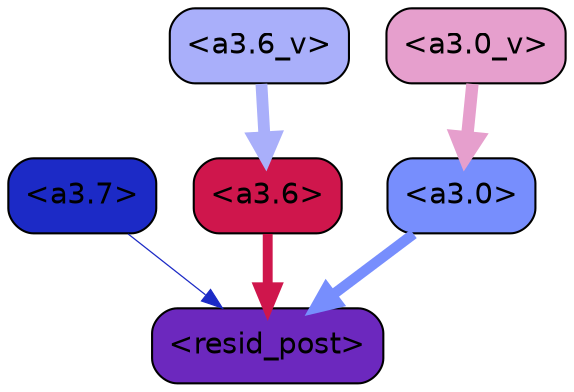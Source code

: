 strict digraph "" {
	graph [bgcolor=transparent,
		layout=dot,
		overlap=false,
		splines=true
	];
	"<a3.7>"	[color=black,
		fillcolor="#1c2ac6",
		fontname=Helvetica,
		shape=box,
		style="filled, rounded"];
	"<resid_post>"	[color=black,
		fillcolor="#6c28be",
		fontname=Helvetica,
		shape=box,
		style="filled, rounded"];
	"<a3.7>" -> "<resid_post>"	[color="#1c2ac6",
		penwidth=0.6];
	"<a3.6>"	[color=black,
		fillcolor="#cf164c",
		fontname=Helvetica,
		shape=box,
		style="filled, rounded"];
	"<a3.6>" -> "<resid_post>"	[color="#cf164c",
		penwidth=4.748674273490906];
	"<a3.0>"	[color=black,
		fillcolor="#778efd",
		fontname=Helvetica,
		shape=box,
		style="filled, rounded"];
	"<a3.0>" -> "<resid_post>"	[color="#778efd",
		penwidth=5.004031300544739];
	"<a3.6_v>"	[color=black,
		fillcolor="#a9affa",
		fontname=Helvetica,
		shape=box,
		style="filled, rounded"];
	"<a3.6_v>" -> "<a3.6>"	[color="#a9affa",
		penwidth=5.669987380504608];
	"<a3.0_v>"	[color=black,
		fillcolor="#e69fcd",
		fontname=Helvetica,
		shape=box,
		style="filled, rounded"];
	"<a3.0_v>" -> "<a3.0>"	[color="#e69fcd",
		penwidth=5.9515902400016785];
}
